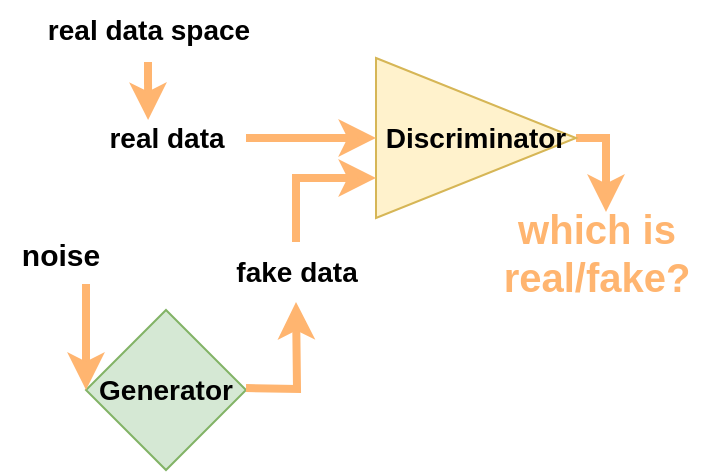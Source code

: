 <mxfile version="22.1.3" type="github">
  <diagram name="Page-1" id="_hA_Yiao_eVFl8C4lTkQ">
    <mxGraphModel dx="1434" dy="827" grid="1" gridSize="10" guides="1" tooltips="1" connect="1" arrows="1" fold="1" page="1" pageScale="1" pageWidth="3200" pageHeight="5500" math="0" shadow="0">
      <root>
        <mxCell id="0" />
        <mxCell id="1" parent="0" />
        <mxCell id="MPvdrOtLY16ArlkZWAcu-23" style="edgeStyle=orthogonalEdgeStyle;rounded=0;orthogonalLoop=1;jettySize=auto;html=1;exitX=1;exitY=0.5;exitDx=0;exitDy=0;strokeWidth=4;strokeColor=#FFB570;" edge="1" parent="1" source="MPvdrOtLY16ArlkZWAcu-1">
          <mxGeometry relative="1" as="geometry">
            <mxPoint x="750" y="430" as="targetPoint" />
          </mxGeometry>
        </mxCell>
        <mxCell id="MPvdrOtLY16ArlkZWAcu-1" value="&lt;font style=&quot;font-size: 14px;&quot;&gt;&lt;b&gt;Discriminator&lt;/b&gt;&lt;/font&gt;" style="triangle;whiteSpace=wrap;html=1;fillColor=#fff2cc;strokeColor=#d6b656;" vertex="1" parent="1">
          <mxGeometry x="635" y="353" width="100" height="80" as="geometry" />
        </mxCell>
        <mxCell id="MPvdrOtLY16ArlkZWAcu-2" value="&lt;b&gt;&lt;font style=&quot;font-size: 14px;&quot;&gt;Generator&lt;/font&gt;&lt;/b&gt;" style="rhombus;whiteSpace=wrap;html=1;fillColor=#d5e8d4;strokeColor=#82b366;" vertex="1" parent="1">
          <mxGeometry x="490" y="479" width="80" height="80" as="geometry" />
        </mxCell>
        <mxCell id="MPvdrOtLY16ArlkZWAcu-4" style="edgeStyle=orthogonalEdgeStyle;rounded=0;orthogonalLoop=1;jettySize=auto;html=1;entryX=0;entryY=0.5;entryDx=0;entryDy=0;strokeWidth=4;fillColor=#f8cecc;strokeColor=#FFB570;" edge="1" parent="1" source="MPvdrOtLY16ArlkZWAcu-3" target="MPvdrOtLY16ArlkZWAcu-2">
          <mxGeometry relative="1" as="geometry">
            <Array as="points">
              <mxPoint x="490" y="460" />
            </Array>
          </mxGeometry>
        </mxCell>
        <mxCell id="MPvdrOtLY16ArlkZWAcu-3" value="&lt;font style=&quot;font-size: 15px;&quot;&gt;&lt;b&gt;noise&lt;/b&gt;&lt;/font&gt;" style="text;html=1;align=center;verticalAlign=middle;resizable=0;points=[];autosize=1;strokeColor=none;fillColor=none;" vertex="1" parent="1">
          <mxGeometry x="447" y="436" width="60" height="30" as="geometry" />
        </mxCell>
        <mxCell id="MPvdrOtLY16ArlkZWAcu-16" style="edgeStyle=orthogonalEdgeStyle;rounded=0;orthogonalLoop=1;jettySize=auto;html=1;entryX=0;entryY=0.75;entryDx=0;entryDy=0;strokeWidth=4;fillColor=#f8cecc;strokeColor=#FFB570;" edge="1" parent="1" source="MPvdrOtLY16ArlkZWAcu-5" target="MPvdrOtLY16ArlkZWAcu-1">
          <mxGeometry relative="1" as="geometry">
            <Array as="points">
              <mxPoint x="595" y="413" />
            </Array>
          </mxGeometry>
        </mxCell>
        <mxCell id="MPvdrOtLY16ArlkZWAcu-5" value="&lt;font style=&quot;font-size: 14px;&quot;&gt;&lt;b&gt;fake data&lt;/b&gt;&lt;/font&gt;" style="text;html=1;align=center;verticalAlign=middle;resizable=0;points=[];autosize=1;strokeColor=none;fillColor=none;" vertex="1" parent="1">
          <mxGeometry x="555" y="445" width="80" height="30" as="geometry" />
        </mxCell>
        <mxCell id="MPvdrOtLY16ArlkZWAcu-11" value="&lt;font style=&quot;font-size: 14px;&quot;&gt;&lt;b&gt;real data space&lt;/b&gt;&lt;/font&gt;" style="text;html=1;align=center;verticalAlign=middle;resizable=0;points=[];autosize=1;strokeColor=none;fillColor=none;" vertex="1" parent="1">
          <mxGeometry x="461" y="324" width="120" height="30" as="geometry" />
        </mxCell>
        <mxCell id="MPvdrOtLY16ArlkZWAcu-13" style="edgeStyle=orthogonalEdgeStyle;rounded=0;orthogonalLoop=1;jettySize=auto;html=1;entryX=0;entryY=0.5;entryDx=0;entryDy=0;strokeWidth=4;fillColor=#f8cecc;strokeColor=#FFB570;" edge="1" parent="1" source="MPvdrOtLY16ArlkZWAcu-12" target="MPvdrOtLY16ArlkZWAcu-1">
          <mxGeometry relative="1" as="geometry">
            <mxPoint x="670" y="393" as="targetPoint" />
            <Array as="points">
              <mxPoint x="590" y="393" />
              <mxPoint x="590" y="393" />
            </Array>
          </mxGeometry>
        </mxCell>
        <mxCell id="MPvdrOtLY16ArlkZWAcu-12" value="&lt;font style=&quot;font-size: 14px;&quot;&gt;&lt;b&gt;real data&lt;/b&gt;&lt;/font&gt;" style="text;html=1;align=center;verticalAlign=middle;resizable=0;points=[];autosize=1;strokeColor=none;fillColor=none;" vertex="1" parent="1">
          <mxGeometry x="490" y="378" width="80" height="30" as="geometry" />
        </mxCell>
        <mxCell id="MPvdrOtLY16ArlkZWAcu-19" value="&lt;font color=&quot;#ffb570&quot; style=&quot;font-size: 20px;&quot;&gt;&lt;b&gt;which is &lt;br&gt;real/fake?&lt;/b&gt;&lt;/font&gt;" style="text;html=1;align=center;verticalAlign=middle;resizable=0;points=[];autosize=1;strokeColor=none;fillColor=none;" vertex="1" parent="1">
          <mxGeometry x="685" y="420" width="120" height="60" as="geometry" />
        </mxCell>
        <mxCell id="MPvdrOtLY16ArlkZWAcu-25" style="edgeStyle=orthogonalEdgeStyle;rounded=0;orthogonalLoop=1;jettySize=auto;html=1;exitX=1;exitY=0.5;exitDx=0;exitDy=0;entryX=0.5;entryY=1.1;entryDx=0;entryDy=0;entryPerimeter=0;strokeWidth=4;strokeColor=#FFB570;" edge="1" parent="1">
          <mxGeometry relative="1" as="geometry">
            <mxPoint x="570" y="518" as="sourcePoint" />
            <mxPoint x="595" y="475" as="targetPoint" />
          </mxGeometry>
        </mxCell>
        <mxCell id="MPvdrOtLY16ArlkZWAcu-26" style="edgeStyle=orthogonalEdgeStyle;rounded=0;orthogonalLoop=1;jettySize=auto;html=1;entryX=0.388;entryY=-0.1;entryDx=0;entryDy=0;entryPerimeter=0;strokeColor=#FFB570;strokeWidth=4;" edge="1" parent="1">
          <mxGeometry relative="1" as="geometry">
            <mxPoint x="521" y="355" as="sourcePoint" />
            <mxPoint x="521.04" y="384" as="targetPoint" />
          </mxGeometry>
        </mxCell>
      </root>
    </mxGraphModel>
  </diagram>
</mxfile>
